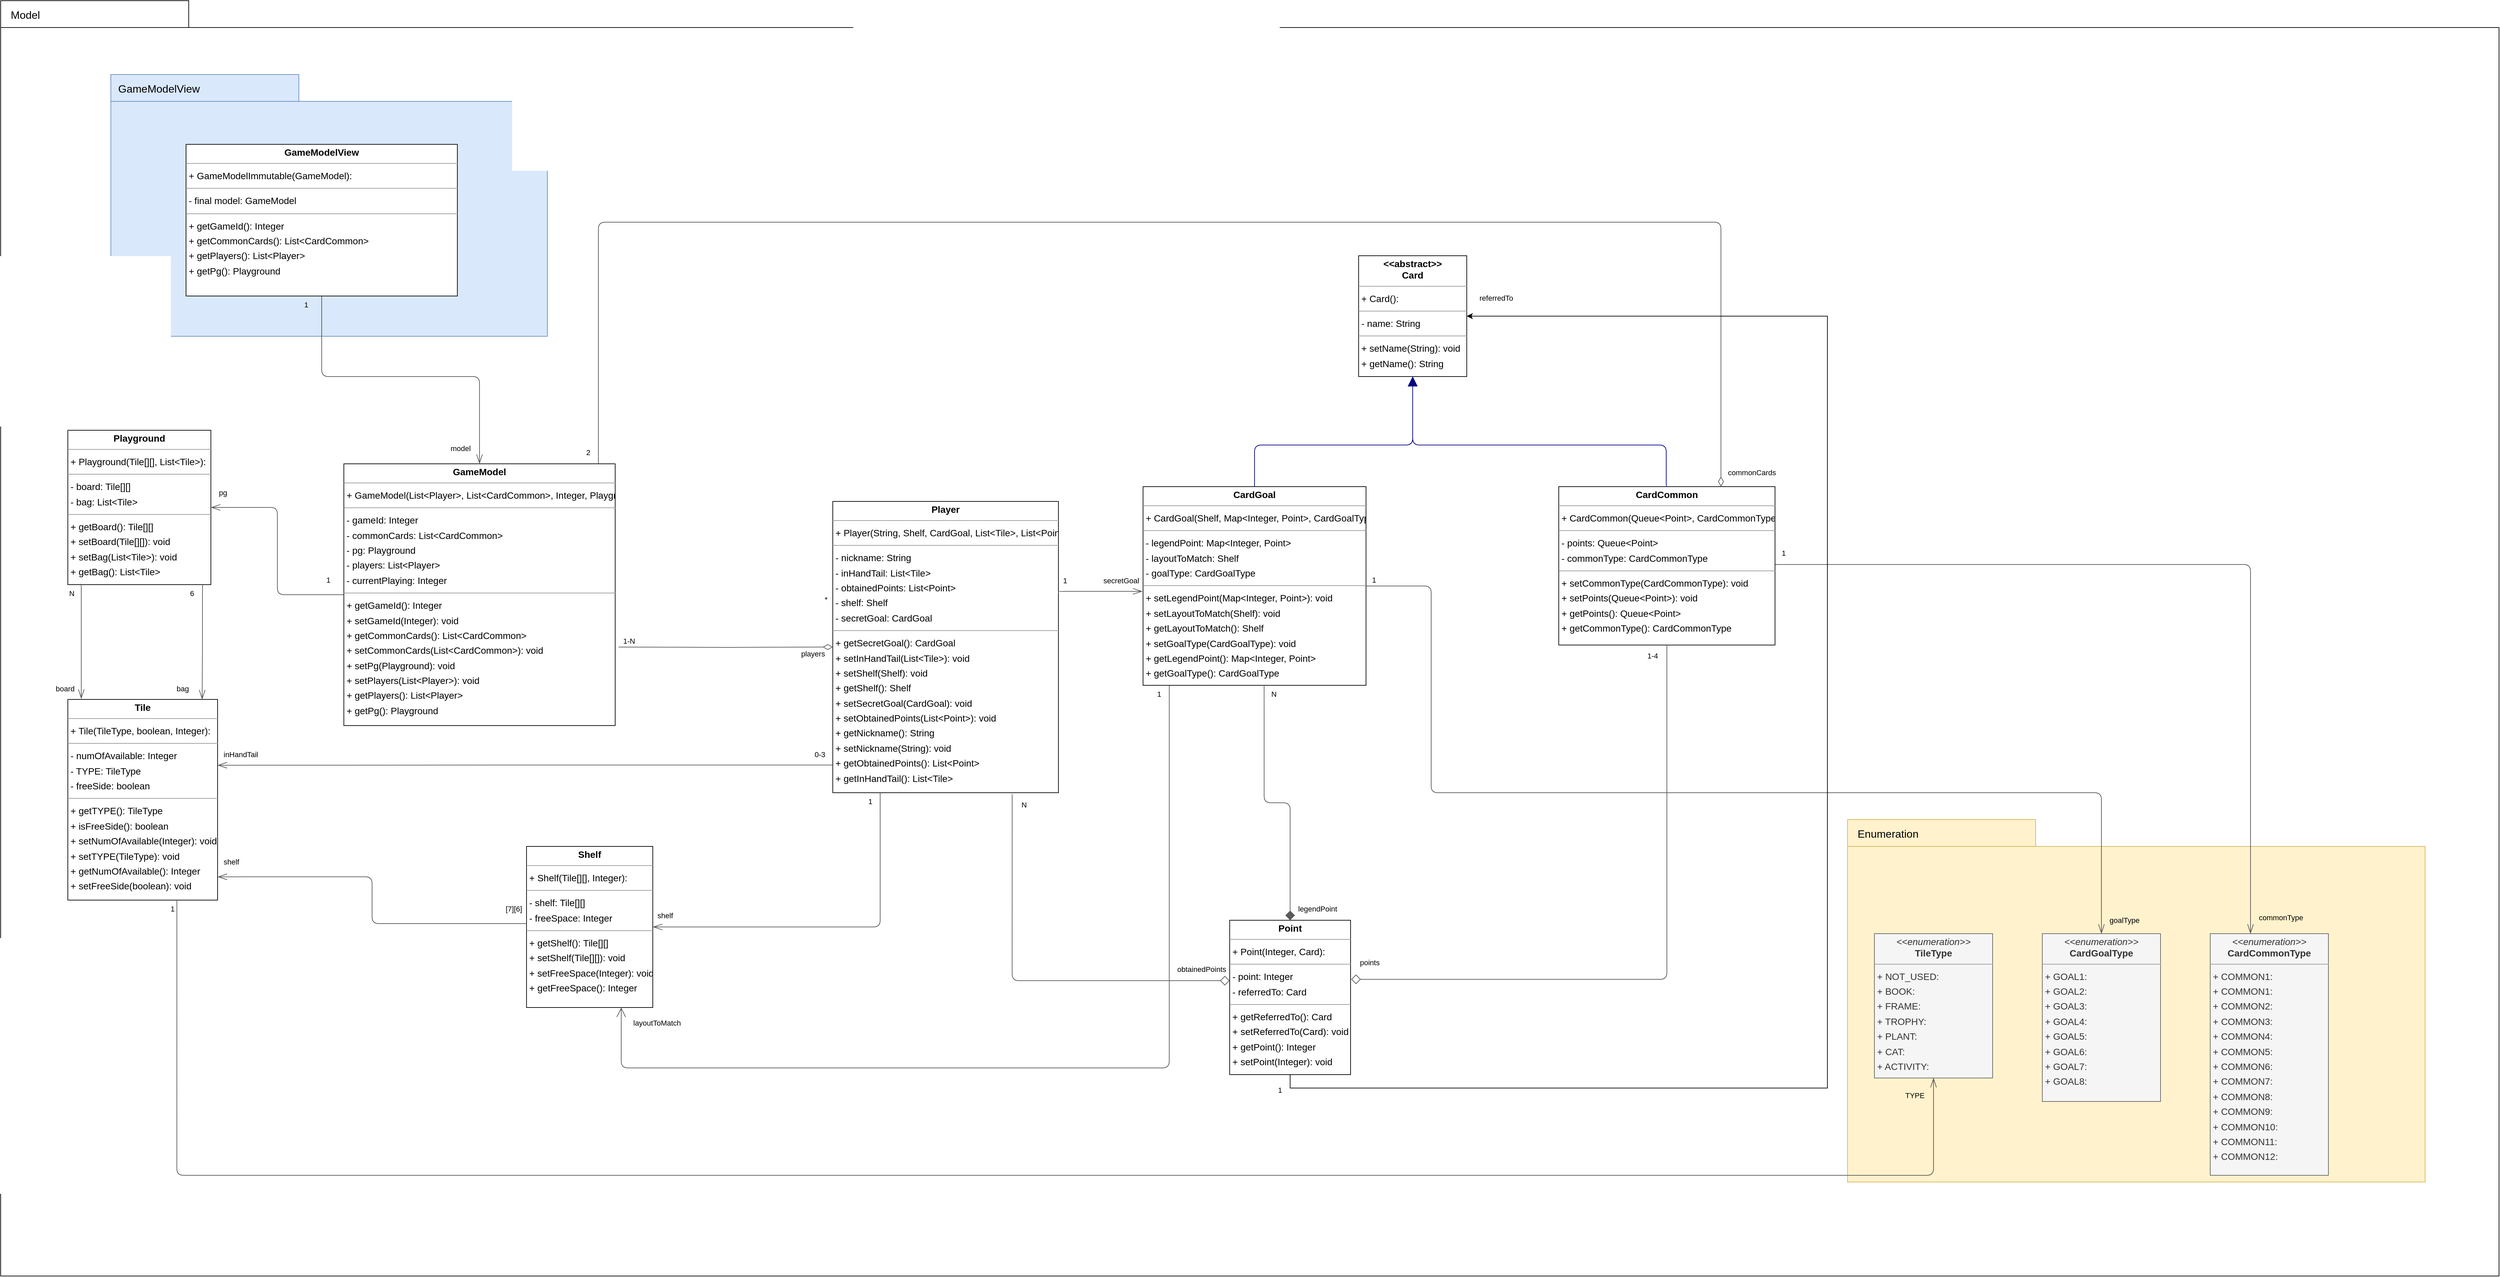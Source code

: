 <mxfile version="20.8.16" type="device"><diagram id="9v16nPy9_zAx_veplcCN" name="Pagina-1"><mxGraphModel dx="7876" dy="4376" grid="1" gridSize="10" guides="1" tooltips="1" connect="1" arrows="1" fold="1" page="0" pageScale="1" pageWidth="827" pageHeight="1169" background="none" math="0" shadow="0"><root><mxCell id="0"/><mxCell id="1" parent="0"/><mxCell id="PYb3lv4FA-_cl7Emxr5W-35" value="" style="shape=folder;fontStyle=1;spacingTop=10;tabWidth=280;tabHeight=40;tabPosition=left;html=1;fontFamily=Helvetica;fontSize=11;" parent="1" vertex="1"><mxGeometry x="-1730" y="-1640" width="3720" height="1900" as="geometry"/></mxCell><mxCell id="PYb3lv4FA-_cl7Emxr5W-37" value="" style="shape=folder;fontStyle=1;spacingTop=10;tabWidth=280;tabHeight=40;tabPosition=left;html=1;fontFamily=Helvetica;fontSize=11;fillColor=#fff2cc;strokeColor=#d6b656;" parent="1" vertex="1"><mxGeometry x="1020" y="-420" width="860" height="540" as="geometry"/></mxCell><mxCell id="PYb3lv4FA-_cl7Emxr5W-36" value="Model" style="edgeLabel;resizable=0;html=1;align=left;verticalAlign=top;strokeColor=default;fontSize=16;" parent="1" vertex="1" connectable="0"><mxGeometry x="-1070" y="-1180" as="geometry"><mxPoint x="-647" y="-455" as="offset"/></mxGeometry></mxCell><mxCell id="PYb3lv4FA-_cl7Emxr5W-32" value="" style="shape=folder;fontStyle=1;spacingTop=10;tabWidth=280;tabHeight=40;tabPosition=left;html=1;fontFamily=Helvetica;fontSize=11;fillColor=#dae8fc;strokeColor=#6c8ebf;" parent="1" vertex="1"><mxGeometry x="-1566" y="-1530" width="650" height="390" as="geometry"/></mxCell><mxCell id="node0" value="&lt;p style=&quot;margin:0px;margin-top:4px;text-align:center;&quot;&gt;&lt;b&gt;&amp;lt;&amp;lt;abstract&amp;gt;&amp;gt;&lt;br&gt;Card&lt;/b&gt;&lt;/p&gt;&lt;hr size=&quot;1&quot;&gt;&lt;p style=&quot;margin:0 0 0 4px;line-height:1.6;&quot;&gt;+ Card(): &lt;/p&gt;&lt;hr size=&quot;1&quot;&gt;&lt;p style=&quot;margin:0 0 0 4px;line-height:1.6;&quot;&gt;- name: String&lt;/p&gt;&lt;hr size=&quot;1&quot;&gt;&lt;p style=&quot;margin:0 0 0 4px;line-height:1.6;&quot;&gt;+ setName(String): void&lt;br&gt;+ getName(): String&lt;/p&gt;" style="verticalAlign=top;align=left;overflow=fill;fontSize=14;fontFamily=Helvetica;html=1;rounded=0;shadow=0;comic=0;labelBackgroundColor=none;strokeWidth=1;" parent="1" vertex="1"><mxGeometry x="292" y="-1260" width="161" height="180" as="geometry"/></mxCell><mxCell id="PYb3lv4FA-_cl7Emxr5W-7" style="edgeStyle=orthogonalEdgeStyle;shape=connector;rounded=1;orthogonalLoop=1;jettySize=auto;html=1;dashed=0;labelBackgroundColor=default;strokeColor=#595959;fontFamily=Helvetica;fontSize=11;fontColor=default;startArrow=diamondThinstartSize=12;endArrow=openThin;endSize=12;" parent="1" source="node3" target="PYb3lv4FA-_cl7Emxr5W-4" edge="1"><mxGeometry relative="1" as="geometry"><mxPoint x="1000.0" y="-660" as="targetPoint"/><Array as="points"><mxPoint x="1620" y="-800"/></Array></mxGeometry></mxCell><mxCell id="node3" value="&lt;p style=&quot;margin:0px;margin-top:4px;text-align:center;&quot;&gt;&lt;b&gt;CardCommon&lt;/b&gt;&lt;/p&gt;&lt;hr size=&quot;1&quot;/&gt;&lt;p style=&quot;margin:0 0 0 4px;line-height:1.6;&quot;&gt;+ CardCommon(Queue&amp;lt;Point&amp;gt;, CardCommonType): &lt;/p&gt;&lt;hr size=&quot;1&quot;/&gt;&lt;p style=&quot;margin:0 0 0 4px;line-height:1.6;&quot;&gt;- points: Queue&amp;lt;Point&amp;gt;&lt;br/&gt;- commonType: CardCommonType&lt;/p&gt;&lt;hr size=&quot;1&quot;/&gt;&lt;p style=&quot;margin:0 0 0 4px;line-height:1.6;&quot;&gt;+ setCommonType(CardCommonType): void&lt;br/&gt;+ setPoints(Queue&amp;lt;Point&amp;gt;): void&lt;br/&gt;+ getPoints(): Queue&amp;lt;Point&amp;gt;&lt;br/&gt;+ getCommonType(): CardCommonType&lt;/p&gt;" style="verticalAlign=top;align=left;overflow=fill;fontSize=14;fontFamily=Helvetica;html=1;rounded=0;shadow=0;comic=0;labelBackgroundColor=none;strokeWidth=1;" parent="1" vertex="1"><mxGeometry x="590" y="-916" width="322" height="236" as="geometry"/></mxCell><mxCell id="PYb3lv4FA-_cl7Emxr5W-5" style="edgeStyle=orthogonalEdgeStyle;shape=connector;rounded=1;orthogonalLoop=1;jettySize=auto;html=1;entryX=0.5;entryY=0;entryDx=0;entryDy=0;dashed=0;labelBackgroundColor=default;strokeColor=#595959;fontFamily=Helvetica;fontSize=11;fontColor=default;startArrow=diamondThinstartSize=12;endArrow=openThin;endSize=12;" parent="1" source="node2" target="PYb3lv4FA-_cl7Emxr5W-3" edge="1"><mxGeometry relative="1" as="geometry"><Array as="points"><mxPoint x="400" y="-768"/><mxPoint x="400" y="-460"/><mxPoint x="1398" y="-460"/></Array></mxGeometry></mxCell><mxCell id="PYb3lv4FA-_cl7Emxr5W-6" value="goalType" style="edgeLabel;html=1;align=center;verticalAlign=middle;resizable=0;points=[];fontSize=11;fontFamily=Helvetica;fontColor=default;labelBackgroundColor=none;" parent="PYb3lv4FA-_cl7Emxr5W-5" vertex="1" connectable="0"><mxGeometry x="-0.146" y="-2" relative="1" as="geometry"><mxPoint x="748" y="188" as="offset"/></mxGeometry></mxCell><mxCell id="PYb3lv4FA-_cl7Emxr5W-17" style="edgeStyle=orthogonalEdgeStyle;shape=connector;rounded=1;orthogonalLoop=1;jettySize=auto;html=1;entryX=0.75;entryY=1;entryDx=0;entryDy=0;dashed=0;labelBackgroundColor=default;strokeColor=#595959;fontFamily=Helvetica;fontSize=11;fontColor=default;startArrow=none;startFill=0;endArrow=open;endFill=0;endSize=12;" parent="1" source="node2" target="node7" edge="1"><mxGeometry relative="1" as="geometry"><Array as="points"><mxPoint x="10" y="-50"/><mxPoint x="-806" y="-50"/></Array></mxGeometry></mxCell><mxCell id="node2" value="&lt;p style=&quot;margin:0px;margin-top:4px;text-align:center;&quot;&gt;&lt;b&gt;CardGoal&lt;/b&gt;&lt;/p&gt;&lt;hr size=&quot;1&quot;/&gt;&lt;p style=&quot;margin:0 0 0 4px;line-height:1.6;&quot;&gt;+ CardGoal(Shelf, Map&amp;lt;Integer, Point&amp;gt;, CardGoalType): &lt;/p&gt;&lt;hr size=&quot;1&quot;/&gt;&lt;p style=&quot;margin:0 0 0 4px;line-height:1.6;&quot;&gt;- legendPoint: Map&amp;lt;Integer, Point&amp;gt;&lt;br/&gt;- layoutToMatch: Shelf&lt;br/&gt;- goalType: CardGoalType&lt;/p&gt;&lt;hr size=&quot;1&quot;/&gt;&lt;p style=&quot;margin:0 0 0 4px;line-height:1.6;&quot;&gt;+ setLegendPoint(Map&amp;lt;Integer, Point&amp;gt;): void&lt;br/&gt;+ setLayoutToMatch(Shelf): void&lt;br/&gt;+ getLayoutToMatch(): Shelf&lt;br/&gt;+ setGoalType(CardGoalType): void&lt;br/&gt;+ getLegendPoint(): Map&amp;lt;Integer, Point&amp;gt;&lt;br/&gt;+ getGoalType(): CardGoalType&lt;/p&gt;" style="verticalAlign=top;align=left;overflow=fill;fontSize=14;fontFamily=Helvetica;html=1;rounded=0;shadow=0;comic=0;labelBackgroundColor=none;strokeWidth=1;" parent="1" vertex="1"><mxGeometry x="-29" y="-916" width="332" height="296" as="geometry"/></mxCell><mxCell id="PYb3lv4FA-_cl7Emxr5W-8" style="edgeStyle=orthogonalEdgeStyle;shape=connector;rounded=1;orthogonalLoop=1;jettySize=auto;html=1;entryX=0.75;entryY=0;entryDx=0;entryDy=0;dashed=0;labelBackgroundColor=default;strokeColor=#595959;fontFamily=Helvetica;fontSize=11;fontColor=default;startArrow=none;startFill=0;endArrow=diamondThin;endFill=0;endSize=12;" parent="1" source="node8" target="node3" edge="1"><mxGeometry relative="1" as="geometry"><Array as="points"><mxPoint x="-840" y="-1310"/><mxPoint x="832" y="-1310"/></Array></mxGeometry></mxCell><mxCell id="node8" value="&lt;p style=&quot;margin:0px;margin-top:4px;text-align:center;&quot;&gt;&lt;b&gt;GameModel&lt;/b&gt;&lt;/p&gt;&lt;hr size=&quot;1&quot;&gt;&lt;p style=&quot;margin:0 0 0 4px;line-height:1.6;&quot;&gt;+ GameModel(List&amp;lt;Player&amp;gt;, List&amp;lt;CardCommon&amp;gt;, Integer, Playground): &lt;/p&gt;&lt;hr size=&quot;1&quot;&gt;&lt;p style=&quot;margin:0 0 0 4px;line-height:1.6;&quot;&gt;- gameId: Integer&lt;br&gt;- commonCards: List&amp;lt;CardCommon&amp;gt;&lt;br&gt;- pg: Playground&lt;br&gt;- players: List&amp;lt;Player&amp;gt;&lt;br&gt;- currentPlaying: Integer&lt;/p&gt;&lt;hr size=&quot;1&quot;&gt;&lt;p style=&quot;margin:0 0 0 4px;line-height:1.6;&quot;&gt;+ getGameId(): Integer&lt;br&gt;+ setGameId(Integer): void&lt;br&gt;+ getCommonCards(): List&amp;lt;CardCommon&amp;gt;&lt;br&gt;+ setCommonCards(List&amp;lt;CardCommon&amp;gt;): void&lt;br&gt;+ setPg(Playground): void&lt;br&gt;+ setPlayers(List&amp;lt;Player&amp;gt;): void&lt;br&gt;+ getPlayers(): List&amp;lt;Player&amp;gt;&lt;br&gt;+ getPg(): Playground&lt;/p&gt;" style="verticalAlign=top;align=left;overflow=fill;fontSize=14;fontFamily=Helvetica;html=1;rounded=0;shadow=0;comic=0;labelBackgroundColor=none;strokeWidth=1;" parent="1" vertex="1"><mxGeometry x="-1219" y="-950" width="404" height="390" as="geometry"/></mxCell><mxCell id="node6" value="&lt;p style=&quot;margin:0px;margin-top:4px;text-align:center;&quot;&gt;&lt;b&gt;Player&lt;/b&gt;&lt;/p&gt;&lt;hr size=&quot;1&quot;/&gt;&lt;p style=&quot;margin:0 0 0 4px;line-height:1.6;&quot;&gt;+ Player(String, Shelf, CardGoal, List&amp;lt;Tile&amp;gt;, List&amp;lt;Point&amp;gt;): &lt;/p&gt;&lt;hr size=&quot;1&quot;/&gt;&lt;p style=&quot;margin:0 0 0 4px;line-height:1.6;&quot;&gt;- nickname: String&lt;br/&gt;- inHandTail: List&amp;lt;Tile&amp;gt;&lt;br/&gt;- obtainedPoints: List&amp;lt;Point&amp;gt;&lt;br/&gt;- shelf: Shelf&lt;br/&gt;- secretGoal: CardGoal&lt;/p&gt;&lt;hr size=&quot;1&quot;/&gt;&lt;p style=&quot;margin:0 0 0 4px;line-height:1.6;&quot;&gt;+ getSecretGoal(): CardGoal&lt;br/&gt;+ setInHandTail(List&amp;lt;Tile&amp;gt;): void&lt;br/&gt;+ setShelf(Shelf): void&lt;br/&gt;+ getShelf(): Shelf&lt;br/&gt;+ setSecretGoal(CardGoal): void&lt;br/&gt;+ setObtainedPoints(List&amp;lt;Point&amp;gt;): void&lt;br/&gt;+ getNickname(): String&lt;br/&gt;+ setNickname(String): void&lt;br/&gt;+ getObtainedPoints(): List&amp;lt;Point&amp;gt;&lt;br/&gt;+ getInHandTail(): List&amp;lt;Tile&amp;gt;&lt;/p&gt;" style="verticalAlign=top;align=left;overflow=fill;fontSize=14;fontFamily=Helvetica;html=1;rounded=0;shadow=0;comic=0;labelBackgroundColor=none;strokeWidth=1;" parent="1" vertex="1"><mxGeometry x="-491" y="-894" width="336" height="434" as="geometry"/></mxCell><mxCell id="node1" value="&lt;p style=&quot;margin:0px;margin-top:4px;text-align:center;&quot;&gt;&lt;b&gt;Playground&lt;/b&gt;&lt;/p&gt;&lt;hr size=&quot;1&quot;/&gt;&lt;p style=&quot;margin:0 0 0 4px;line-height:1.6;&quot;&gt;+ Playground(Tile[][], List&amp;lt;Tile&amp;gt;): &lt;/p&gt;&lt;hr size=&quot;1&quot;/&gt;&lt;p style=&quot;margin:0 0 0 4px;line-height:1.6;&quot;&gt;- board: Tile[][]&lt;br/&gt;- bag: List&amp;lt;Tile&amp;gt;&lt;/p&gt;&lt;hr size=&quot;1&quot;/&gt;&lt;p style=&quot;margin:0 0 0 4px;line-height:1.6;&quot;&gt;+ getBoard(): Tile[][]&lt;br/&gt;+ setBoard(Tile[][]): void&lt;br/&gt;+ setBag(List&amp;lt;Tile&amp;gt;): void&lt;br/&gt;+ getBag(): List&amp;lt;Tile&amp;gt;&lt;/p&gt;" style="verticalAlign=top;align=left;overflow=fill;fontSize=14;fontFamily=Helvetica;html=1;rounded=0;shadow=0;comic=0;labelBackgroundColor=none;strokeWidth=1;" parent="1" vertex="1"><mxGeometry x="-1630" y="-1000" width="213" height="230" as="geometry"/></mxCell><mxCell id="NesKYHQLfpyX_1h2wByK-2" style="edgeStyle=orthogonalEdgeStyle;rounded=0;orthogonalLoop=1;jettySize=auto;html=1;exitX=0.5;exitY=1;exitDx=0;exitDy=0;entryX=1;entryY=0.5;entryDx=0;entryDy=0;" edge="1" parent="1" source="node4" target="node0"><mxGeometry relative="1" as="geometry"><Array as="points"><mxPoint x="190" y="-20"/><mxPoint x="990" y="-20"/><mxPoint x="990" y="-1170"/></Array></mxGeometry></mxCell><mxCell id="node4" value="&lt;p style=&quot;margin:0px;margin-top:4px;text-align:center;&quot;&gt;&lt;b&gt;Point&lt;/b&gt;&lt;/p&gt;&lt;hr size=&quot;1&quot;/&gt;&lt;p style=&quot;margin:0 0 0 4px;line-height:1.6;&quot;&gt;+ Point(Integer, Card): &lt;/p&gt;&lt;hr size=&quot;1&quot;/&gt;&lt;p style=&quot;margin:0 0 0 4px;line-height:1.6;&quot;&gt;- point: Integer&lt;br/&gt;- referredTo: Card&lt;/p&gt;&lt;hr size=&quot;1&quot;/&gt;&lt;p style=&quot;margin:0 0 0 4px;line-height:1.6;&quot;&gt;+ getReferredTo(): Card&lt;br/&gt;+ setReferredTo(Card): void&lt;br/&gt;+ getPoint(): Integer&lt;br/&gt;+ setPoint(Integer): void&lt;/p&gt;" style="verticalAlign=top;align=left;overflow=fill;fontSize=14;fontFamily=Helvetica;html=1;rounded=0;shadow=0;comic=0;labelBackgroundColor=none;strokeWidth=1;" parent="1" vertex="1"><mxGeometry x="100" y="-270" width="180" height="230" as="geometry"/></mxCell><mxCell id="node7" value="&lt;p style=&quot;margin:0px;margin-top:4px;text-align:center;&quot;&gt;&lt;b&gt;Shelf&lt;/b&gt;&lt;/p&gt;&lt;hr size=&quot;1&quot;/&gt;&lt;p style=&quot;margin:0 0 0 4px;line-height:1.6;&quot;&gt;+ Shelf(Tile[][], Integer): &lt;/p&gt;&lt;hr size=&quot;1&quot;/&gt;&lt;p style=&quot;margin:0 0 0 4px;line-height:1.6;&quot;&gt;- shelf: Tile[][]&lt;br/&gt;- freeSpace: Integer&lt;/p&gt;&lt;hr size=&quot;1&quot;/&gt;&lt;p style=&quot;margin:0 0 0 4px;line-height:1.6;&quot;&gt;+ getShelf(): Tile[][]&lt;br/&gt;+ setShelf(Tile[][]): void&lt;br/&gt;+ setFreeSpace(Integer): void&lt;br/&gt;+ getFreeSpace(): Integer&lt;/p&gt;" style="verticalAlign=top;align=left;overflow=fill;fontSize=14;fontFamily=Helvetica;html=1;rounded=0;shadow=0;comic=0;labelBackgroundColor=none;strokeWidth=1;" parent="1" vertex="1"><mxGeometry x="-947" y="-380" width="188" height="240" as="geometry"/></mxCell><mxCell id="node9" value="&lt;p style=&quot;margin:0px;margin-top:4px;text-align:center;&quot;&gt;&lt;b&gt;Tile&lt;/b&gt;&lt;/p&gt;&lt;hr size=&quot;1&quot;/&gt;&lt;p style=&quot;margin:0 0 0 4px;line-height:1.6;&quot;&gt;+ Tile(TileType, boolean, Integer): &lt;/p&gt;&lt;hr size=&quot;1&quot;/&gt;&lt;p style=&quot;margin:0 0 0 4px;line-height:1.6;&quot;&gt;- numOfAvailable: Integer&lt;br/&gt;- TYPE: TileType&lt;br/&gt;- freeSide: boolean&lt;/p&gt;&lt;hr size=&quot;1&quot;/&gt;&lt;p style=&quot;margin:0 0 0 4px;line-height:1.6;&quot;&gt;+ getTYPE(): TileType&lt;br/&gt;+ isFreeSide(): boolean&lt;br/&gt;+ setNumOfAvailable(Integer): void&lt;br/&gt;+ setTYPE(TileType): void&lt;br/&gt;+ getNumOfAvailable(): Integer&lt;br/&gt;+ setFreeSide(boolean): void&lt;/p&gt;" style="verticalAlign=top;align=left;overflow=fill;fontSize=14;fontFamily=Helvetica;html=1;rounded=0;shadow=0;comic=0;labelBackgroundColor=none;strokeWidth=1;" parent="1" vertex="1"><mxGeometry x="-1630" y="-599" width="223" height="299" as="geometry"/></mxCell><mxCell id="node5" value="&lt;p style=&quot;margin:0px;margin-top:4px;text-align:center;&quot;&gt;&lt;i&gt;&amp;lt;&amp;lt;enumeration&amp;gt;&amp;gt;&lt;/i&gt;&lt;br&gt;&lt;b&gt;TileType&lt;/b&gt;&lt;/p&gt;&lt;hr size=&quot;1&quot;&gt;&lt;p style=&quot;margin:0 0 0 4px;line-height:1.6;&quot;&gt;+ NOT_USED: &lt;br&gt;+ BOOK: &lt;br&gt;+ FRAME: &lt;br&gt;+ TROPHY: &lt;br&gt;+ PLANT: &lt;br&gt;+ CAT: &lt;br&gt;+ ACTIVITY: &lt;/p&gt;" style="verticalAlign=top;align=left;overflow=fill;fontSize=14;fontFamily=Helvetica;html=1;rounded=0;shadow=0;comic=0;labelBackgroundColor=none;strokeWidth=1;fillColor=#f5f5f5;fontColor=#333333;strokeColor=#666666;" parent="1" vertex="1"><mxGeometry x="1060" y="-250" width="176" height="215" as="geometry"/></mxCell><mxCell id="edge0" value="" style="html=1;rounded=1;edgeStyle=orthogonalEdgeStyle;dashed=0;startArrow=none;endArrow=block;endSize=12;strokeColor=#000082;exitX=0.500;exitY=0.000;exitDx=0;exitDy=0;entryX=0.500;entryY=1.000;entryDx=0;entryDy=0;" parent="1" source="node3" target="node0" edge="1"><mxGeometry width="50" height="50" relative="1" as="geometry"><Array as="points"><mxPoint x="750" y="-978"/><mxPoint x="373" y="-978"/></Array></mxGeometry></mxCell><mxCell id="edge8" value="" style="html=1;rounded=1;edgeStyle=orthogonalEdgeStyle;dashed=0;startArrow=diamondThinstartSize=12;endArrow=diamond;endSize=12;strokeColor=#595959;exitX=0.500;exitY=1.000;exitDx=0;exitDy=0;entryX=1.005;entryY=0.381;entryDx=0;entryDy=0;entryPerimeter=0;endFill=0;" parent="1" source="node3" target="node4" edge="1"><mxGeometry width="50" height="50" relative="1" as="geometry"><Array as="points"><mxPoint x="751" y="-182"/><mxPoint x="281" y="-182"/></Array></mxGeometry></mxCell><mxCell id="label48" value="1-4" style="edgeLabel;resizable=0;html=1;align=left;verticalAlign=top;strokeColor=default;" parent="edge8" vertex="1" connectable="0"><mxGeometry x="720" y="-677" as="geometry"/></mxCell><mxCell id="edge1" value="" style="html=1;rounded=1;edgeStyle=orthogonalEdgeStyle;dashed=0;startArrow=none;endArrow=block;endSize=12;strokeColor=#000082;exitX=0.500;exitY=0.000;exitDx=0;exitDy=0;entryX=0.500;entryY=1.000;entryDx=0;entryDy=0;" parent="1" source="node2" target="node0" edge="1"><mxGeometry width="50" height="50" relative="1" as="geometry"><Array as="points"><mxPoint x="137" y="-978"/><mxPoint x="373" y="-978"/></Array></mxGeometry></mxCell><mxCell id="edge2" value="" style="html=1;rounded=1;edgeStyle=orthogonalEdgeStyle;dashed=0;startArrow=diamondThinstartSize=12;endArrow=diamond;endSize=12;strokeColor=#595959;exitX=0.543;exitY=1.000;exitDx=0;exitDy=0;entryX=0.500;entryY=0.000;entryDx=0;entryDy=0;endFill=1;" parent="1" source="node2" target="node4" edge="1"><mxGeometry width="50" height="50" relative="1" as="geometry"><Array as="points"/></mxGeometry></mxCell><mxCell id="label12" value="N" style="edgeLabel;resizable=0;html=1;align=left;verticalAlign=top;strokeColor=default;" parent="edge2" vertex="1" connectable="0"><mxGeometry x="160" y="-620" as="geometry"/></mxCell><mxCell id="label17" value="legendPoint" style="edgeLabel;resizable=0;html=1;align=left;verticalAlign=top;strokeColor=default;" parent="edge2" vertex="1" connectable="0"><mxGeometry x="200" y="-300" as="geometry"/></mxCell><mxCell id="edge9" value="" style="html=1;rounded=1;edgeStyle=orthogonalEdgeStyle;dashed=0;startArrow=diamondThinstartSize=12;endArrow=diamondThin;endSize=12;strokeColor=#595959;entryX=0.000;entryY=0.500;entryDx=0;entryDy=0;endFill=0;" parent="1" target="node6" edge="1"><mxGeometry width="50" height="50" relative="1" as="geometry"><Array as="points"/><mxPoint x="-810" y="-677" as="sourcePoint"/></mxGeometry></mxCell><mxCell id="label58" value="*" style="edgeLabel;resizable=0;html=1;align=left;verticalAlign=top;strokeColor=default;" parent="edge9" vertex="1" connectable="0"><mxGeometry x="-505" y="-761" as="geometry"/></mxCell><mxCell id="label59" value="players" style="edgeLabel;resizable=0;html=1;align=left;verticalAlign=top;strokeColor=default;" parent="edge9" vertex="1" connectable="0"><mxGeometry x="-540" y="-680" as="geometry"/></mxCell><mxCell id="edge12" value="" style="html=1;rounded=1;edgeStyle=orthogonalEdgeStyle;dashed=0;startArrow=diamondThinstartSize=12;endArrow=openThin;endSize=12;strokeColor=#595959;exitX=0.000;exitY=0.500;exitDx=0;exitDy=0;entryX=1.000;entryY=0.500;entryDx=0;entryDy=0;" parent="1" source="node8" target="node1" edge="1"><mxGeometry width="50" height="50" relative="1" as="geometry"><Array as="points"/></mxGeometry></mxCell><mxCell id="label76" value="1" style="edgeLabel;resizable=0;html=1;align=left;verticalAlign=top;strokeColor=default;" parent="edge12" vertex="1" connectable="0"><mxGeometry x="-1247" y="-790" as="geometry"/></mxCell><mxCell id="label77" value="pg" style="edgeLabel;resizable=0;html=1;align=left;verticalAlign=top;strokeColor=default;" parent="edge12" vertex="1" connectable="0"><mxGeometry x="-1407" y="-920" as="geometry"/></mxCell><mxCell id="edge7" value="" style="html=1;rounded=1;edgeStyle=orthogonalEdgeStyle;dashed=0;startArrow=diamondThinstartSize=12;endArrow=openThin;endSize=12;strokeColor=#595959;exitX=1;exitY=0.313;exitDx=0;exitDy=0;exitPerimeter=0;" parent="1" source="node6" edge="1"><mxGeometry width="50" height="50" relative="1" as="geometry"><Array as="points"><mxPoint x="-155" y="-760"/></Array><mxPoint x="-160" y="-768" as="sourcePoint"/><mxPoint x="-30" y="-760" as="targetPoint"/></mxGeometry></mxCell><mxCell id="label46" value="1" style="edgeLabel;resizable=0;html=1;align=left;verticalAlign=top;strokeColor=default;" parent="edge7" vertex="1" connectable="0"><mxGeometry x="-150" y="-789" as="geometry"/></mxCell><mxCell id="label47" value="secretGoal" style="edgeLabel;resizable=0;html=1;align=left;verticalAlign=top;strokeColor=default;" parent="edge7" vertex="1" connectable="0"><mxGeometry x="-90" y="-789" as="geometry"/></mxCell><mxCell id="edge10" value="" style="html=1;rounded=1;edgeStyle=orthogonalEdgeStyle;dashed=0;startArrow=none;endArrow=diamond;endSize=12;strokeColor=#595959;exitX=0.795;exitY=1.005;exitDx=0;exitDy=0;exitPerimeter=0;startFill=0;endFill=0;jumpSize=33;strokeWidth=1;" parent="1" source="node6" edge="1"><mxGeometry width="50" height="50" relative="1" as="geometry"><Array as="points"><mxPoint x="-224" y="-180"/></Array><mxPoint x="100" y="-180" as="targetPoint"/></mxGeometry></mxCell><mxCell id="label65" value="obtainedPoints" style="edgeLabel;resizable=0;html=1;align=left;verticalAlign=top;strokeColor=default;" parent="edge10" vertex="1" connectable="0"><mxGeometry x="20" y="-210" as="geometry"/></mxCell><mxCell id="edge6" value="" style="html=1;rounded=1;edgeStyle=orthogonalEdgeStyle;dashed=0;startArrow=diamondThinstartSize=12;endArrow=openThin;endSize=12;strokeColor=#595959;exitX=0.210;exitY=1.000;exitDx=0;exitDy=0;entryX=1.000;entryY=0.500;entryDx=0;entryDy=0;" parent="1" source="node6" target="node7" edge="1"><mxGeometry width="50" height="50" relative="1" as="geometry"><Array as="points"><mxPoint x="-420" y="-260"/></Array></mxGeometry></mxCell><mxCell id="label40" value="1" style="edgeLabel;resizable=0;html=1;align=left;verticalAlign=top;strokeColor=default;" parent="edge6" vertex="1" connectable="0"><mxGeometry x="-440" y="-460" as="geometry"/></mxCell><mxCell id="label41" value="shelf" style="edgeLabel;resizable=0;html=1;align=left;verticalAlign=top;strokeColor=default;" parent="edge6" vertex="1" connectable="0"><mxGeometry x="-754" y="-290" as="geometry"/></mxCell><mxCell id="edge5" value="" style="html=1;rounded=1;edgeStyle=orthogonalEdgeStyle;dashed=0;startArrow=diamondThinstartSize=12;endArrow=openThin;endSize=12;strokeColor=#595959;entryX=1.000;entryY=0.328;entryDx=0;entryDy=0;exitX=-0.001;exitY=0.905;exitDx=0;exitDy=0;exitPerimeter=0;" parent="1" source="node6" target="node9" edge="1"><mxGeometry width="50" height="50" relative="1" as="geometry"><Array as="points"/><mxPoint x="-491" y="-501" as="sourcePoint"/></mxGeometry></mxCell><mxCell id="label30" value="0-3" style="edgeLabel;resizable=0;html=1;align=left;verticalAlign=top;strokeColor=default;" parent="edge5" vertex="1" connectable="0"><mxGeometry x="-520" y="-530" as="geometry"/></mxCell><mxCell id="label35" value="inHandTail" style="edgeLabel;resizable=0;html=1;align=left;verticalAlign=top;strokeColor=default;" parent="edge5" vertex="1" connectable="0"><mxGeometry x="-1400" y="-530" as="geometry"/></mxCell><mxCell id="edge3" value="" style="html=1;rounded=1;edgeStyle=orthogonalEdgeStyle;dashed=0;startArrow=diamondThinstartSize=12;endArrow=openThin;endSize=12;strokeColor=#595959;exitX=0.089;exitY=0.996;exitDx=0;exitDy=0;exitPerimeter=0;" parent="1" source="node1" edge="1"><mxGeometry width="50" height="50" relative="1" as="geometry"><Array as="points"><mxPoint x="-1610" y="-771"/><mxPoint x="-1610" y="-600"/></Array><mxPoint x="-1510" y="-770" as="sourcePoint"/><mxPoint x="-1610" y="-600" as="targetPoint"/></mxGeometry></mxCell><mxCell id="label18" value="6" style="edgeLabel;resizable=0;html=1;align=left;verticalAlign=top;strokeColor=default;" parent="edge3" vertex="1" connectable="0"><mxGeometry x="-1450" y="-770" as="geometry"/></mxCell><mxCell id="label23" value="bag" style="edgeLabel;resizable=0;html=1;align=left;verticalAlign=top;strokeColor=default;" parent="edge3" vertex="1" connectable="0"><mxGeometry x="-1470" y="-628" as="geometry"/></mxCell><mxCell id="edge11" value="" style="html=1;rounded=1;edgeStyle=orthogonalEdgeStyle;dashed=0;startArrow=diamondThinstartSize=12;endArrow=openThin;endSize=12;strokeColor=#595959;exitX=0.000;exitY=0.479;exitDx=0;exitDy=0;entryX=1.000;entryY=0.884;entryDx=0;entryDy=0;" parent="1" source="node7" target="node9" edge="1"><mxGeometry width="50" height="50" relative="1" as="geometry"><Array as="points"/></mxGeometry></mxCell><mxCell id="label66" value="[7][6]" style="edgeLabel;resizable=0;html=1;align=left;verticalAlign=top;strokeColor=default;" parent="edge11" vertex="1" connectable="0"><mxGeometry x="-980" y="-300" as="geometry"/></mxCell><mxCell id="label71" value="shelf" style="edgeLabel;resizable=0;html=1;align=left;verticalAlign=top;strokeColor=default;" parent="edge11" vertex="1" connectable="0"><mxGeometry x="-1400" y="-370" as="geometry"/></mxCell><mxCell id="edge4" value="" style="html=1;rounded=1;edgeStyle=orthogonalEdgeStyle;dashed=0;startArrow=diamondThinstartSize=12;endArrow=openThin;endSize=12;strokeColor=#595959;exitX=0.728;exitY=1.000;exitDx=0;exitDy=0;entryX=0.5;entryY=1;entryDx=0;entryDy=0;" parent="1" source="node9" target="node5" edge="1"><mxGeometry width="50" height="50" relative="1" as="geometry"><Array as="points"><mxPoint x="-1468" y="110"/><mxPoint x="1148" y="110"/></Array><mxPoint x="1025" y="-60" as="targetPoint"/></mxGeometry></mxCell><mxCell id="label28" value="1" style="edgeLabel;resizable=0;html=1;align=left;verticalAlign=top;strokeColor=default;" parent="edge4" vertex="1" connectable="0"><mxGeometry x="-1479" y="-300" as="geometry"/></mxCell><mxCell id="label29" value="TYPE" style="edgeLabel;resizable=0;html=1;align=left;verticalAlign=top;strokeColor=default;labelBackgroundColor=none;" parent="edge4" vertex="1" connectable="0"><mxGeometry x="-1320" y="-170" as="geometry"><mxPoint x="2424" y="148" as="offset"/></mxGeometry></mxCell><mxCell id="PYb3lv4FA-_cl7Emxr5W-3" value="&lt;p style=&quot;margin:0px;margin-top:4px;text-align:center;&quot;&gt;&lt;i&gt;&amp;lt;&amp;lt;enumeration&amp;gt;&amp;gt;&lt;/i&gt;&lt;br&gt;&lt;b&gt;CardGoalType&lt;/b&gt;&lt;/p&gt;&lt;hr size=&quot;1&quot;&gt;&lt;p style=&quot;margin:0 0 0 4px;line-height:1.6;&quot;&gt;+ GOAL1: &lt;br&gt;+ GOAL2: &lt;br&gt;+ GOAL3: &lt;br&gt;+ GOAL4: &lt;br&gt;+ GOAL5:&lt;br&gt;+ GOAL6: &lt;br&gt;+ GOAL7: &lt;/p&gt;&lt;p style=&quot;margin:0 0 0 4px;line-height:1.6;&quot;&gt;+ GOAL8:&lt;/p&gt;" style="verticalAlign=top;align=left;overflow=fill;fontSize=14;fontFamily=Helvetica;html=1;rounded=0;shadow=0;comic=0;labelBackgroundColor=none;strokeWidth=1;fillColor=#f5f5f5;fontColor=#333333;strokeColor=#666666;" parent="1" vertex="1"><mxGeometry x="1310" y="-250" width="176" height="250" as="geometry"/></mxCell><mxCell id="PYb3lv4FA-_cl7Emxr5W-4" value="&lt;p style=&quot;margin:0px;margin-top:4px;text-align:center;&quot;&gt;&lt;i&gt;&amp;lt;&amp;lt;enumeration&amp;gt;&amp;gt;&lt;/i&gt;&lt;br&gt;&lt;b&gt;CardCommonType&lt;/b&gt;&lt;/p&gt;&lt;hr size=&quot;1&quot;&gt;&lt;p style=&quot;margin:0 0 0 4px;line-height:1.6;&quot;&gt;+ COMMON1: &lt;br&gt;+ COMMON1: &lt;br&gt;+ COMMON2: &lt;br&gt;+ COMMON3: &lt;br&gt;+ COMMON4:&lt;br&gt;+ COMMON5: &lt;br&gt;+ COMMON6: &lt;/p&gt;&lt;p style=&quot;margin:0 0 0 4px;line-height:1.6;&quot;&gt;+ COMMON7:&lt;/p&gt;&lt;p style=&quot;border-color: var(--border-color); margin: 0px 0px 0px 4px; line-height: 1.6;&quot;&gt;+ COMMON8:&lt;br style=&quot;border-color: var(--border-color);&quot;&gt;+ COMMON9:&lt;br style=&quot;border-color: var(--border-color);&quot;&gt;+ COMMON10:&lt;br style=&quot;border-color: var(--border-color);&quot;&gt;+ COMMON11:&lt;br style=&quot;border-color: var(--border-color);&quot;&gt;+ COMMON12:&lt;br style=&quot;border-color: var(--border-color);&quot;&gt;&lt;br&gt;&lt;/p&gt;" style="verticalAlign=top;align=left;overflow=fill;fontSize=14;fontFamily=Helvetica;html=1;rounded=0;shadow=0;comic=0;labelBackgroundColor=none;strokeWidth=1;fillColor=#f5f5f5;fontColor=#333333;strokeColor=#666666;" parent="1" vertex="1"><mxGeometry x="1560" y="-250" width="176" height="360" as="geometry"/></mxCell><mxCell id="PYb3lv4FA-_cl7Emxr5W-9" value="commonCards&lt;br&gt;" style="edgeLabel;resizable=0;html=1;align=left;verticalAlign=top;strokeColor=default;" parent="1" vertex="1" connectable="0"><mxGeometry x="840" y="-950" as="geometry"/></mxCell><mxCell id="PYb3lv4FA-_cl7Emxr5W-10" value="2" style="edgeLabel;resizable=0;html=1;align=left;verticalAlign=top;strokeColor=default;" parent="1" vertex="1" connectable="0"><mxGeometry x="-860" y="-980" as="geometry"/></mxCell><mxCell id="PYb3lv4FA-_cl7Emxr5W-12" value="1-N" style="edgeLabel;resizable=0;html=1;align=left;verticalAlign=top;strokeColor=default;" parent="1" vertex="1" connectable="0"><mxGeometry x="-113" y="-759" as="geometry"><mxPoint x="-692" y="60" as="offset"/></mxGeometry></mxCell><mxCell id="PYb3lv4FA-_cl7Emxr5W-13" value="" style="html=1;rounded=1;edgeStyle=orthogonalEdgeStyle;dashed=0;startArrow=diamondThinstartSize=12;endArrow=openThin;endSize=12;strokeColor=#595959;entryX=0.500;entryY=0.000;entryDx=0;entryDy=0;exitX=0.533;exitY=0.998;exitDx=0;exitDy=0;exitPerimeter=0;" parent="1" edge="1"><mxGeometry width="50" height="50" relative="1" as="geometry"><Array as="points"><mxPoint x="-1429.5" y="-770"/><mxPoint x="-1429.5" y="-684"/><mxPoint x="-1429.5" y="-684"/></Array><mxPoint x="-1427.971" y="-770.46" as="sourcePoint"/><mxPoint x="-1430" y="-599" as="targetPoint"/></mxGeometry></mxCell><mxCell id="PYb3lv4FA-_cl7Emxr5W-14" value="N" style="edgeLabel;resizable=0;html=1;align=left;verticalAlign=top;strokeColor=default;" parent="PYb3lv4FA-_cl7Emxr5W-13" vertex="1" connectable="0"><mxGeometry x="-1630" y="-770" as="geometry"/></mxCell><mxCell id="PYb3lv4FA-_cl7Emxr5W-15" value="board" style="edgeLabel;resizable=0;html=1;align=left;verticalAlign=top;strokeColor=default;" parent="PYb3lv4FA-_cl7Emxr5W-13" vertex="1" connectable="0"><mxGeometry x="-1650" y="-628" as="geometry"/></mxCell><mxCell id="PYb3lv4FA-_cl7Emxr5W-16" value="N" style="edgeLabel;resizable=0;html=1;align=left;verticalAlign=top;strokeColor=default;" parent="1" vertex="1" connectable="0"><mxGeometry x="-530" y="-530" as="geometry"><mxPoint x="318" y="75" as="offset"/></mxGeometry></mxCell><mxCell id="PYb3lv4FA-_cl7Emxr5W-18" value="layoutToMatch" style="edgeLabel;resizable=0;html=1;align=left;verticalAlign=top;strokeColor=default;" parent="1" vertex="1" connectable="0"><mxGeometry x="-790" y="-130" as="geometry"/></mxCell><mxCell id="PYb3lv4FA-_cl7Emxr5W-19" value="1" style="edgeLabel;resizable=0;html=1;align=left;verticalAlign=top;strokeColor=default;" parent="1" vertex="1" connectable="0"><mxGeometry x="-10" y="-620" as="geometry"/></mxCell><mxCell id="PYb3lv4FA-_cl7Emxr5W-20" value="points" style="edgeLabel;resizable=0;html=1;align=left;verticalAlign=top;strokeColor=default;" parent="1" vertex="1" connectable="0"><mxGeometry x="292" y="-220" as="geometry"/></mxCell><mxCell id="PYb3lv4FA-_cl7Emxr5W-21" value="commonType" style="edgeLabel;html=1;align=center;verticalAlign=middle;resizable=0;points=[];fontSize=11;fontFamily=Helvetica;fontColor=default;labelBackgroundColor=none;" parent="1" vertex="1" connectable="0"><mxGeometry x="1090.003" y="-259.997" as="geometry"><mxPoint x="575" y="-14" as="offset"/></mxGeometry></mxCell><mxCell id="PYb3lv4FA-_cl7Emxr5W-22" value="1" style="edgeLabel;resizable=0;html=1;align=left;verticalAlign=top;strokeColor=default;" parent="1" vertex="1" connectable="0"><mxGeometry x="310" y="-790" as="geometry"/></mxCell><mxCell id="PYb3lv4FA-_cl7Emxr5W-23" value="1" style="edgeLabel;resizable=0;html=1;align=left;verticalAlign=top;strokeColor=default;" parent="1" vertex="1" connectable="0"><mxGeometry x="920" y="-830" as="geometry"/></mxCell><mxCell id="PYb3lv4FA-_cl7Emxr5W-29" style="edgeStyle=orthogonalEdgeStyle;shape=connector;rounded=1;orthogonalLoop=1;jettySize=auto;html=1;entryX=0.5;entryY=0;entryDx=0;entryDy=0;dashed=0;labelBackgroundColor=default;strokeColor=#595959;fontFamily=Helvetica;fontSize=11;fontColor=default;startArrow=none;startFill=0;endArrow=openThin;endFill=0;endSize=12;" parent="1" source="PYb3lv4FA-_cl7Emxr5W-28" target="node8" edge="1"><mxGeometry relative="1" as="geometry"/></mxCell><mxCell id="PYb3lv4FA-_cl7Emxr5W-28" value="&lt;p style=&quot;margin:0px;margin-top:4px;text-align:center;&quot;&gt;&lt;b&gt;GameModelView&lt;/b&gt;&lt;/p&gt;&lt;hr size=&quot;1&quot;&gt;&lt;p style=&quot;margin:0 0 0 4px;line-height:1.6;&quot;&gt;+ GameModelImmutable(GameModel): &lt;/p&gt;&lt;hr size=&quot;1&quot;&gt;&lt;p style=&quot;margin:0 0 0 4px;line-height:1.6;&quot;&gt;- final model: GameModel&lt;br&gt;&lt;/p&gt;&lt;hr size=&quot;1&quot;&gt;&lt;p style=&quot;margin:0 0 0 4px;line-height:1.6;&quot;&gt;+ getGameId(): Integer&lt;br&gt;+ getCommonCards(): List&amp;lt;CardCommon&amp;gt;&lt;br&gt;+ getPlayers(): List&amp;lt;Player&amp;gt;&lt;br&gt;+ getPg(): Playground&lt;/p&gt;" style="verticalAlign=top;align=left;overflow=fill;fontSize=14;fontFamily=Helvetica;html=1;rounded=0;shadow=0;comic=0;labelBackgroundColor=none;strokeWidth=1;" parent="1" vertex="1"><mxGeometry x="-1454" y="-1425.95" width="404" height="225.95" as="geometry"/></mxCell><mxCell id="PYb3lv4FA-_cl7Emxr5W-30" value="1" style="edgeLabel;resizable=0;html=1;align=left;verticalAlign=top;strokeColor=default;labelBackgroundColor=none;" parent="1" vertex="1" connectable="0"><mxGeometry x="-1280" y="-1200" as="geometry"/></mxCell><mxCell id="PYb3lv4FA-_cl7Emxr5W-31" value="model" style="edgeLabel;resizable=0;html=1;align=left;verticalAlign=top;strokeColor=default;" parent="1" vertex="1" connectable="0"><mxGeometry x="-1050" y="-970" as="geometry"><mxPoint x="-12" y="-16" as="offset"/></mxGeometry></mxCell><mxCell id="PYb3lv4FA-_cl7Emxr5W-34" value="GameModelView" style="edgeLabel;resizable=0;html=1;align=left;verticalAlign=top;strokeColor=default;fontSize=16;labelBackgroundColor=none;" parent="1" vertex="1" connectable="0"><mxGeometry x="-910" y="-1070" as="geometry"><mxPoint x="-647" y="-455" as="offset"/></mxGeometry></mxCell><mxCell id="PYb3lv4FA-_cl7Emxr5W-38" value="Enumeration" style="edgeLabel;resizable=0;html=1;align=left;verticalAlign=top;strokeColor=default;fontSize=16;labelBackgroundColor=none;" parent="1" vertex="1" connectable="0"><mxGeometry x="1680" y="40" as="geometry"><mxPoint x="-647" y="-455" as="offset"/></mxGeometry></mxCell><mxCell id="NesKYHQLfpyX_1h2wByK-3" value="1" style="edgeLabel;resizable=0;html=1;align=left;verticalAlign=top;strokeColor=default;" vertex="1" connectable="0" parent="1"><mxGeometry x="170" y="-30" as="geometry"/></mxCell><mxCell id="NesKYHQLfpyX_1h2wByK-4" value="referredTo" style="edgeLabel;resizable=0;html=1;align=left;verticalAlign=top;strokeColor=default;" vertex="1" connectable="0" parent="1"><mxGeometry x="470" y="-1210" as="geometry"/></mxCell></root></mxGraphModel></diagram></mxfile>